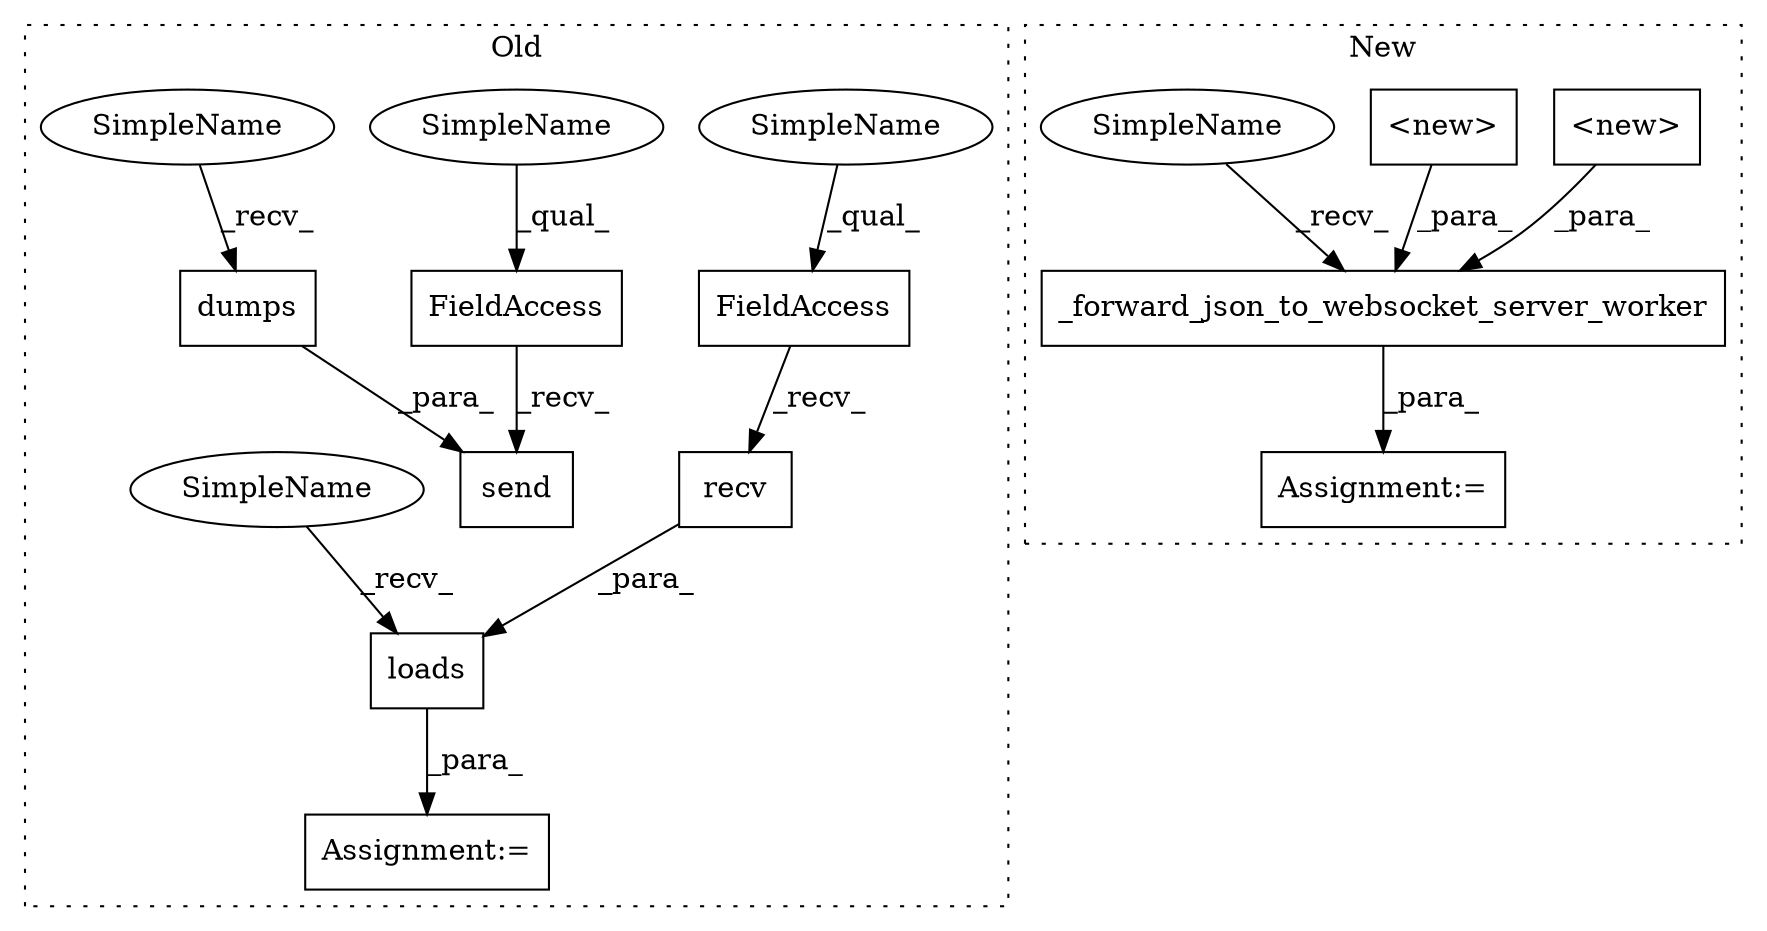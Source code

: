 digraph G {
subgraph cluster0 {
1 [label="dumps" a="32" s="1808,1821" l="6,1" shape="box"];
4 [label="send" a="32" s="1798,1822" l="5,1" shape="box"];
5 [label="FieldAccess" a="22" s="1790" l="7" shape="box"];
6 [label="loads" a="32" s="1843,1863" l="6,1" shape="box"];
7 [label="recv" a="32" s="1857" l="6" shape="box"];
8 [label="FieldAccess" a="22" s="1849" l="7" shape="box"];
11 [label="Assignment:=" a="7" s="1837" l="1" shape="box"];
12 [label="SimpleName" a="42" s="1849" l="4" shape="ellipse"];
13 [label="SimpleName" a="42" s="1790" l="4" shape="ellipse"];
15 [label="SimpleName" a="42" s="1803" l="4" shape="ellipse"];
16 [label="SimpleName" a="42" s="1838" l="4" shape="ellipse"];
label = "Old";
style="dotted";
}
subgraph cluster1 {
2 [label="_forward_json_to_websocket_server_worker" a="32" s="2343,2391" l="41,1" shape="box"];
3 [label="<new>" a="14" s="2269" l="28" shape="box"];
9 [label="<new>" a="14" s="2298" l="24" shape="box"];
10 [label="Assignment:=" a="7" s="2337" l="1" shape="box"];
14 [label="SimpleName" a="42" s="2338" l="4" shape="ellipse"];
label = "New";
style="dotted";
}
1 -> 4 [label="_para_"];
2 -> 10 [label="_para_"];
3 -> 2 [label="_para_"];
5 -> 4 [label="_recv_"];
6 -> 11 [label="_para_"];
7 -> 6 [label="_para_"];
8 -> 7 [label="_recv_"];
9 -> 2 [label="_para_"];
12 -> 8 [label="_qual_"];
13 -> 5 [label="_qual_"];
14 -> 2 [label="_recv_"];
15 -> 1 [label="_recv_"];
16 -> 6 [label="_recv_"];
}